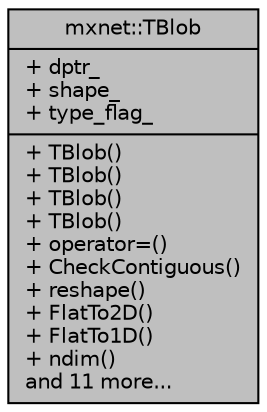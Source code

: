 digraph "mxnet::TBlob"
{
  edge [fontname="Helvetica",fontsize="10",labelfontname="Helvetica",labelfontsize="10"];
  node [fontname="Helvetica",fontsize="10",shape=record];
  Node1 [label="{mxnet::TBlob\n|+ dptr_\l+ shape_\l+ type_flag_\l|+ TBlob()\l+ TBlob()\l+ TBlob()\l+ TBlob()\l+ operator=()\l+ CheckContiguous()\l+ reshape()\l+ FlatTo2D()\l+ FlatTo1D()\l+ ndim()\land 11 more...\l}",height=0.2,width=0.4,color="black", fillcolor="grey75", style="filled", fontcolor="black"];
}
